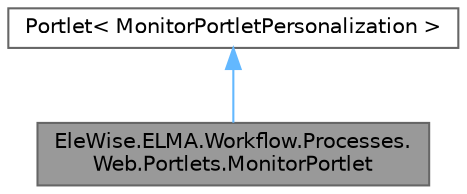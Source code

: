digraph "EleWise.ELMA.Workflow.Processes.Web.Portlets.MonitorPortlet"
{
 // LATEX_PDF_SIZE
  bgcolor="transparent";
  edge [fontname=Helvetica,fontsize=10,labelfontname=Helvetica,labelfontsize=10];
  node [fontname=Helvetica,fontsize=10,shape=box,height=0.2,width=0.4];
  Node1 [id="Node000001",label="EleWise.ELMA.Workflow.Processes.\lWeb.Portlets.MonitorPortlet",height=0.2,width=0.4,color="gray40", fillcolor="grey60", style="filled", fontcolor="black",tooltip="Портлет \"Монитор процессов\"."];
  Node2 -> Node1 [id="edge1_Node000001_Node000002",dir="back",color="steelblue1",style="solid",tooltip=" "];
  Node2 [id="Node000002",label="Portlet\< MonitorPortletPersonalization \>",height=0.2,width=0.4,color="gray40", fillcolor="white", style="filled",tooltip=" "];
}
